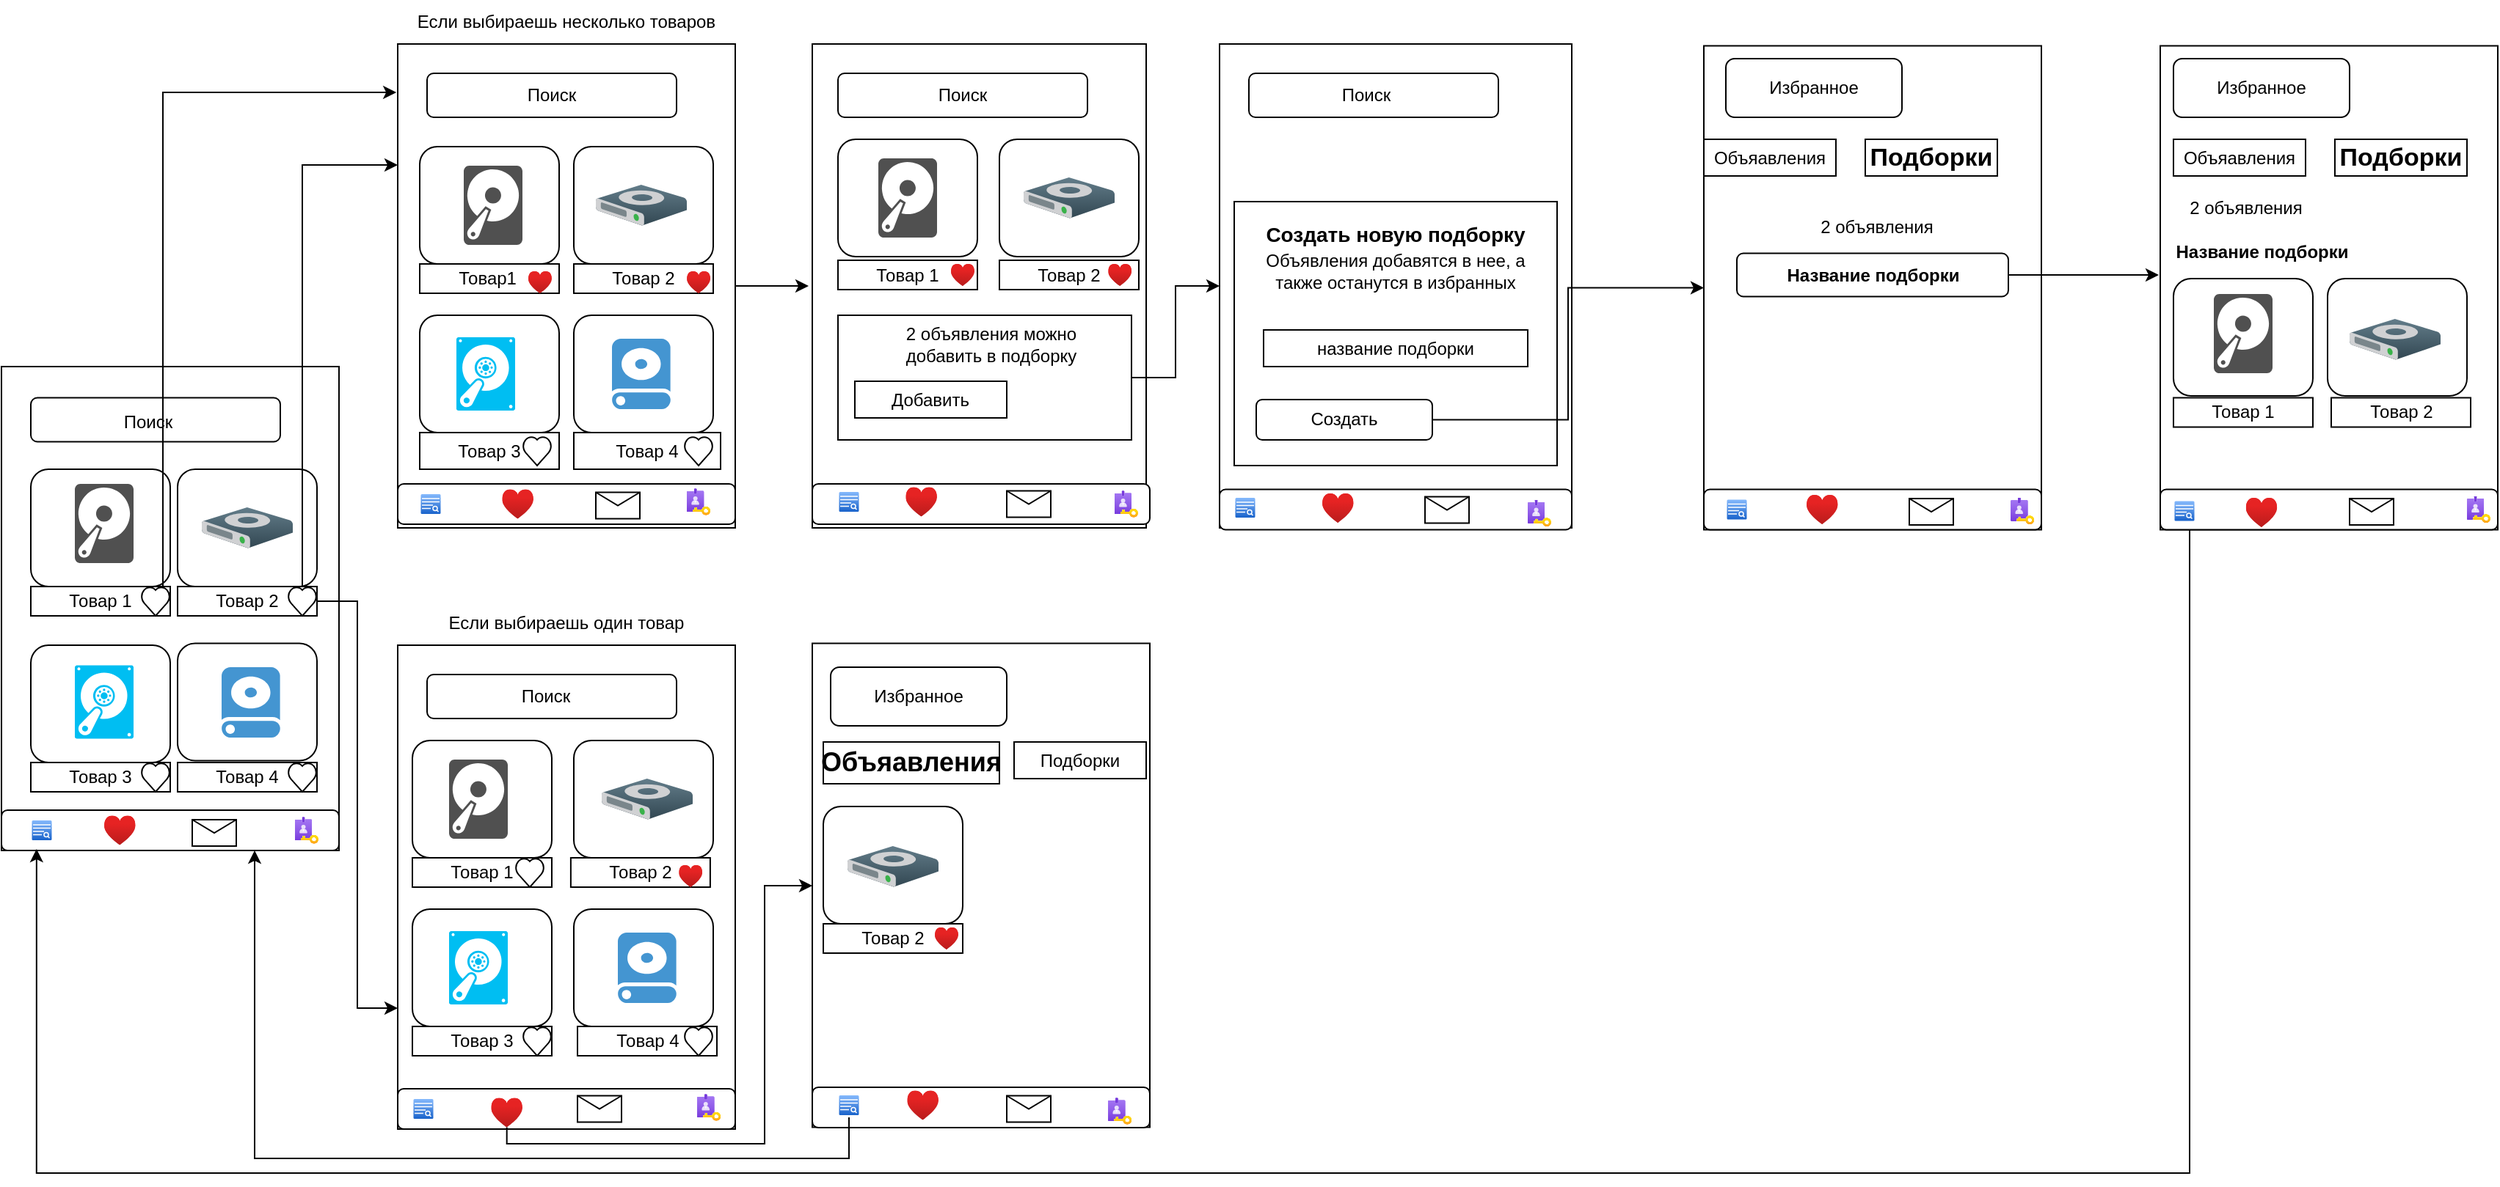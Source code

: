 <mxfile version="24.8.0">
  <diagram name="Страница — 1" id="j0yC1JH_k7iiigc8OrBs">
    <mxGraphModel dx="2207" dy="747" grid="1" gridSize="10" guides="1" tooltips="1" connect="1" arrows="1" fold="1" page="1" pageScale="1" pageWidth="827" pageHeight="1169" math="0" shadow="0">
      <root>
        <mxCell id="0" />
        <mxCell id="1" parent="0" />
        <mxCell id="4O6BUCsburUfHNw8age4-221" style="edgeStyle=orthogonalEdgeStyle;rounded=0;orthogonalLoop=1;jettySize=auto;html=1;" parent="1" source="4O6BUCsburUfHNw8age4-1" edge="1">
          <mxGeometry relative="1" as="geometry">
            <mxPoint x="320" y="195" as="targetPoint" />
          </mxGeometry>
        </mxCell>
        <mxCell id="4O6BUCsburUfHNw8age4-1" value="" style="rounded=0;whiteSpace=wrap;html=1;" parent="1" vertex="1">
          <mxGeometry x="40" y="30" width="230" height="330" as="geometry" />
        </mxCell>
        <mxCell id="4O6BUCsburUfHNw8age4-2" value="" style="rounded=1;whiteSpace=wrap;html=1;" parent="1" vertex="1">
          <mxGeometry x="60" y="50" width="170" height="30" as="geometry" />
        </mxCell>
        <mxCell id="4O6BUCsburUfHNw8age4-3" value="Поиск" style="text;html=1;align=center;verticalAlign=middle;whiteSpace=wrap;rounded=0;" parent="1" vertex="1">
          <mxGeometry x="115" y="50" width="60" height="30" as="geometry" />
        </mxCell>
        <mxCell id="4O6BUCsburUfHNw8age4-6" value="" style="rounded=1;whiteSpace=wrap;html=1;" parent="1" vertex="1">
          <mxGeometry x="55" y="100" width="95" height="80" as="geometry" />
        </mxCell>
        <mxCell id="4O6BUCsburUfHNw8age4-7" value="" style="rounded=0;whiteSpace=wrap;html=1;" parent="1" vertex="1">
          <mxGeometry x="55" y="180" width="95" height="20" as="geometry" />
        </mxCell>
        <mxCell id="4O6BUCsburUfHNw8age4-8" value="Товар1&amp;nbsp;" style="text;html=1;align=center;verticalAlign=middle;whiteSpace=wrap;rounded=0;" parent="1" vertex="1">
          <mxGeometry x="72.5" y="175" width="60" height="30" as="geometry" />
        </mxCell>
        <mxCell id="4O6BUCsburUfHNw8age4-9" value="" style="rounded=1;whiteSpace=wrap;html=1;" parent="1" vertex="1">
          <mxGeometry x="160" y="100" width="95" height="80" as="geometry" />
        </mxCell>
        <mxCell id="4O6BUCsburUfHNw8age4-11" value="Товар 2" style="rounded=0;whiteSpace=wrap;html=1;" parent="1" vertex="1">
          <mxGeometry x="160" y="180" width="95" height="20" as="geometry" />
        </mxCell>
        <mxCell id="4O6BUCsburUfHNw8age4-12" value="Товар 3" style="rounded=0;whiteSpace=wrap;html=1;" parent="1" vertex="1">
          <mxGeometry x="55" y="295" width="95" height="25" as="geometry" />
        </mxCell>
        <mxCell id="4O6BUCsburUfHNw8age4-13" value="Товар 4" style="rounded=0;whiteSpace=wrap;html=1;" parent="1" vertex="1">
          <mxGeometry x="160" y="295" width="100" height="25" as="geometry" />
        </mxCell>
        <mxCell id="4O6BUCsburUfHNw8age4-14" value="" style="rounded=1;whiteSpace=wrap;html=1;" parent="1" vertex="1">
          <mxGeometry x="55" y="215" width="95" height="80" as="geometry" />
        </mxCell>
        <mxCell id="4O6BUCsburUfHNw8age4-15" style="edgeStyle=orthogonalEdgeStyle;rounded=0;orthogonalLoop=1;jettySize=auto;html=1;exitX=0.5;exitY=1;exitDx=0;exitDy=0;" parent="1" source="4O6BUCsburUfHNw8age4-11" target="4O6BUCsburUfHNw8age4-11" edge="1">
          <mxGeometry relative="1" as="geometry" />
        </mxCell>
        <mxCell id="4O6BUCsburUfHNw8age4-16" value="" style="rounded=1;whiteSpace=wrap;html=1;" parent="1" vertex="1">
          <mxGeometry x="160" y="215" width="95" height="80" as="geometry" />
        </mxCell>
        <mxCell id="4O6BUCsburUfHNw8age4-18" value="" style="verticalLabelPosition=bottom;verticalAlign=top;html=1;shape=mxgraph.basic.heart" parent="1" vertex="1">
          <mxGeometry x="235" y="297.5" width="20" height="20" as="geometry" />
        </mxCell>
        <mxCell id="4O6BUCsburUfHNw8age4-21" value="" style="verticalLabelPosition=bottom;verticalAlign=top;html=1;shape=mxgraph.basic.heart" parent="1" vertex="1">
          <mxGeometry x="125" y="297.5" width="20" height="20" as="geometry" />
        </mxCell>
        <mxCell id="4O6BUCsburUfHNw8age4-22" value="" style="sketch=0;pointerEvents=1;shadow=0;dashed=0;html=1;strokeColor=none;fillColor=#505050;labelPosition=center;verticalLabelPosition=bottom;verticalAlign=top;outlineConnect=0;align=center;shape=mxgraph.office.devices.hard_disk;" parent="1" vertex="1">
          <mxGeometry x="85" y="113" width="40" height="54" as="geometry" />
        </mxCell>
        <mxCell id="4O6BUCsburUfHNw8age4-23" value="" style="shadow=0;dashed=0;html=1;labelPosition=center;verticalLabelPosition=bottom;verticalAlign=top;align=center;outlineConnect=0;shape=mxgraph.veeam.3d.hard_drive;fillColor=#637D8A;gradientColor=#324752;strokeColor=none;" parent="1" vertex="1">
          <mxGeometry x="175" y="126" width="62" height="28" as="geometry" />
        </mxCell>
        <mxCell id="4O6BUCsburUfHNw8age4-24" value="" style="verticalLabelPosition=bottom;html=1;verticalAlign=top;align=center;strokeColor=none;fillColor=#00BEF2;shape=mxgraph.azure.vhd;pointerEvents=1;" parent="1" vertex="1">
          <mxGeometry x="80" y="230" width="40" height="50" as="geometry" />
        </mxCell>
        <mxCell id="4O6BUCsburUfHNw8age4-25" value="" style="shadow=0;dashed=0;html=1;strokeColor=none;fillColor=#4495D1;labelPosition=center;verticalLabelPosition=bottom;verticalAlign=top;align=center;outlineConnect=0;shape=mxgraph.veeam.2d.hard_drive;" parent="1" vertex="1">
          <mxGeometry x="186" y="231" width="40" height="48" as="geometry" />
        </mxCell>
        <mxCell id="4O6BUCsburUfHNw8age4-29" value="" style="rounded=1;whiteSpace=wrap;html=1;" parent="1" vertex="1">
          <mxGeometry x="40" y="330" width="230" height="27.5" as="geometry" />
        </mxCell>
        <mxCell id="4O6BUCsburUfHNw8age4-31" value="" style="image;aspect=fixed;html=1;points=[];align=center;fontSize=12;image=img/lib/azure2/general/Heart.svg;" parent="1" vertex="1">
          <mxGeometry x="111.17" y="333.75" width="21.33" height="20" as="geometry" />
        </mxCell>
        <mxCell id="4O6BUCsburUfHNw8age4-32" value="" style="verticalLabelPosition=bottom;verticalAlign=top;html=1;shadow=0;dashed=0;strokeWidth=1;shape=mxgraph.ios.iSortFindIcon;fillColor=#8BbEff;fillColor2=#135Ec8;strokeColor=#ffffff;sketch=0;" parent="1" vertex="1">
          <mxGeometry x="55" y="336.25" width="15" height="15" as="geometry" />
        </mxCell>
        <mxCell id="4O6BUCsburUfHNw8age4-33" value="" style="image;aspect=fixed;html=1;points=[];align=center;fontSize=12;image=img/lib/azure2/identity/PIM.svg;" parent="1" vertex="1">
          <mxGeometry x="237.06" y="333.25" width="15.88" height="18" as="geometry" />
        </mxCell>
        <mxCell id="4O6BUCsburUfHNw8age4-34" value="" style="shape=message;html=1;html=1;outlineConnect=0;labelPosition=center;verticalLabelPosition=bottom;align=center;verticalAlign=top;" parent="1" vertex="1">
          <mxGeometry x="175" y="335.75" width="30" height="18" as="geometry" />
        </mxCell>
        <mxCell id="4O6BUCsburUfHNw8age4-36" value="" style="whiteSpace=wrap;html=1;rounded=0;" parent="1" vertex="1">
          <mxGeometry x="322.5" y="30" width="227.5" height="330" as="geometry" />
        </mxCell>
        <mxCell id="4O6BUCsburUfHNw8age4-38" value="" style="rounded=1;whiteSpace=wrap;html=1;" parent="1" vertex="1">
          <mxGeometry x="340" y="50" width="170" height="30" as="geometry" />
        </mxCell>
        <mxCell id="4O6BUCsburUfHNw8age4-39" value="Поиск" style="text;html=1;align=center;verticalAlign=middle;whiteSpace=wrap;rounded=0;" parent="1" vertex="1">
          <mxGeometry x="395" y="50" width="60" height="30" as="geometry" />
        </mxCell>
        <mxCell id="4O6BUCsburUfHNw8age4-40" value="" style="rounded=1;whiteSpace=wrap;html=1;" parent="1" vertex="1">
          <mxGeometry x="340" y="95" width="95" height="80" as="geometry" />
        </mxCell>
        <mxCell id="4O6BUCsburUfHNw8age4-41" value="" style="rounded=1;whiteSpace=wrap;html=1;" parent="1" vertex="1">
          <mxGeometry x="450" y="95" width="95" height="80" as="geometry" />
        </mxCell>
        <mxCell id="4O6BUCsburUfHNw8age4-42" value="Товар 2" style="rounded=0;whiteSpace=wrap;html=1;" parent="1" vertex="1">
          <mxGeometry x="450" y="177.5" width="95" height="20" as="geometry" />
        </mxCell>
        <mxCell id="4O6BUCsburUfHNw8age4-43" value="Товар 1" style="rounded=0;whiteSpace=wrap;html=1;" parent="1" vertex="1">
          <mxGeometry x="340" y="177.5" width="95" height="20" as="geometry" />
        </mxCell>
        <mxCell id="4O6BUCsburUfHNw8age4-44" value="" style="sketch=0;pointerEvents=1;shadow=0;dashed=0;html=1;strokeColor=none;fillColor=#505050;labelPosition=center;verticalLabelPosition=bottom;verticalAlign=top;outlineConnect=0;align=center;shape=mxgraph.office.devices.hard_disk;" parent="1" vertex="1">
          <mxGeometry x="367.5" y="108" width="40" height="54" as="geometry" />
        </mxCell>
        <mxCell id="4O6BUCsburUfHNw8age4-45" value="" style="shadow=0;dashed=0;html=1;labelPosition=center;verticalLabelPosition=bottom;verticalAlign=top;align=center;outlineConnect=0;shape=mxgraph.veeam.3d.hard_drive;fillColor=#637D8A;gradientColor=#324752;strokeColor=none;" parent="1" vertex="1">
          <mxGeometry x="466.5" y="121" width="62" height="28" as="geometry" />
        </mxCell>
        <mxCell id="4O6BUCsburUfHNw8age4-53" value="" style="edgeStyle=orthogonalEdgeStyle;rounded=0;orthogonalLoop=1;jettySize=auto;html=1;" parent="1" source="4O6BUCsburUfHNw8age4-46" target="4O6BUCsburUfHNw8age4-52" edge="1">
          <mxGeometry relative="1" as="geometry" />
        </mxCell>
        <mxCell id="4O6BUCsburUfHNw8age4-46" value="" style="verticalLabelPosition=bottom;verticalAlign=top;html=1;shape=mxgraph.basic.rect;fillColor2=none;strokeWidth=1;size=20;indent=5;" parent="1" vertex="1">
          <mxGeometry x="340" y="215" width="200" height="85" as="geometry" />
        </mxCell>
        <mxCell id="4O6BUCsburUfHNw8age4-47" value="" style="verticalLabelPosition=bottom;verticalAlign=top;html=1;shape=mxgraph.basic.rect;fillColor2=none;strokeWidth=1;size=20;indent=5;" parent="1" vertex="1">
          <mxGeometry x="351.5" y="260" width="103.5" height="25" as="geometry" />
        </mxCell>
        <mxCell id="4O6BUCsburUfHNw8age4-48" value="Добавить" style="text;html=1;align=center;verticalAlign=middle;whiteSpace=wrap;rounded=0;" parent="1" vertex="1">
          <mxGeometry x="373.25" y="257.5" width="60" height="30" as="geometry" />
        </mxCell>
        <mxCell id="4O6BUCsburUfHNw8age4-49" value="2 объявления можно добавить в подборку" style="text;html=1;align=center;verticalAlign=middle;whiteSpace=wrap;rounded=0;" parent="1" vertex="1">
          <mxGeometry x="367.5" y="220" width="152.5" height="30" as="geometry" />
        </mxCell>
        <mxCell id="4O6BUCsburUfHNw8age4-52" value="" style="verticalLabelPosition=bottom;verticalAlign=top;html=1;shape=mxgraph.basic.rect;fillColor2=none;strokeWidth=1;size=20;indent=5;" parent="1" vertex="1">
          <mxGeometry x="600" y="30" width="240" height="330" as="geometry" />
        </mxCell>
        <mxCell id="4O6BUCsburUfHNw8age4-54" value="" style="rounded=0;whiteSpace=wrap;html=1;" parent="1" vertex="1">
          <mxGeometry x="610" y="137.5" width="220" height="180" as="geometry" />
        </mxCell>
        <mxCell id="4O6BUCsburUfHNw8age4-55" value="" style="rounded=1;whiteSpace=wrap;html=1;" parent="1" vertex="1">
          <mxGeometry x="620" y="50" width="170" height="30" as="geometry" />
        </mxCell>
        <mxCell id="4O6BUCsburUfHNw8age4-56" value="Поиск" style="text;html=1;align=center;verticalAlign=middle;whiteSpace=wrap;rounded=0;" parent="1" vertex="1">
          <mxGeometry x="670" y="50" width="60" height="30" as="geometry" />
        </mxCell>
        <mxCell id="4O6BUCsburUfHNw8age4-57" value="&lt;b&gt;&lt;font style=&quot;font-size: 14px;&quot;&gt;Создать новую подборку&lt;/font&gt;&lt;/b&gt;" style="text;html=1;align=center;verticalAlign=middle;whiteSpace=wrap;rounded=0;" parent="1" vertex="1">
          <mxGeometry x="625" y="145" width="190" height="30" as="geometry" />
        </mxCell>
        <mxCell id="4O6BUCsburUfHNw8age4-58" value="Объявления добавятся в нее, а также останутся в избранных" style="text;html=1;align=center;verticalAlign=middle;whiteSpace=wrap;rounded=0;" parent="1" vertex="1">
          <mxGeometry x="630" y="170" width="180" height="30" as="geometry" />
        </mxCell>
        <mxCell id="4O6BUCsburUfHNw8age4-59" value="название подборки" style="rounded=0;whiteSpace=wrap;html=1;" parent="1" vertex="1">
          <mxGeometry x="630" y="225" width="180" height="25" as="geometry" />
        </mxCell>
        <mxCell id="4O6BUCsburUfHNw8age4-77" value="" style="edgeStyle=orthogonalEdgeStyle;rounded=0;orthogonalLoop=1;jettySize=auto;html=1;entryX=0;entryY=0.5;entryDx=0;entryDy=0;exitX=1;exitY=0.5;exitDx=0;exitDy=0;" parent="1" source="4O6BUCsburUfHNw8age4-60" target="4O6BUCsburUfHNw8age4-78" edge="1">
          <mxGeometry relative="1" as="geometry">
            <mxPoint x="730" y="286.3" as="sourcePoint" />
            <mxPoint x="905" y="195" as="targetPoint" />
          </mxGeometry>
        </mxCell>
        <mxCell id="4O6BUCsburUfHNw8age4-60" value="Создать" style="rounded=1;whiteSpace=wrap;html=1;" parent="1" vertex="1">
          <mxGeometry x="625" y="272.5" width="120" height="27.5" as="geometry" />
        </mxCell>
        <mxCell id="4O6BUCsburUfHNw8age4-61" value="" style="rounded=1;whiteSpace=wrap;html=1;" parent="1" vertex="1">
          <mxGeometry x="322.5" y="330" width="230" height="27.5" as="geometry" />
        </mxCell>
        <mxCell id="4O6BUCsburUfHNw8age4-62" value="" style="verticalLabelPosition=bottom;verticalAlign=top;html=1;shadow=0;dashed=0;strokeWidth=1;shape=mxgraph.ios.iSortFindIcon;fillColor=#8BbEff;fillColor2=#135Ec8;strokeColor=#ffffff;sketch=0;" parent="1" vertex="1">
          <mxGeometry x="340" y="334.75" width="15" height="15" as="geometry" />
        </mxCell>
        <mxCell id="4O6BUCsburUfHNw8age4-63" value="" style="image;aspect=fixed;html=1;points=[];align=center;fontSize=12;image=img/lib/azure2/general/Heart.svg;" parent="1" vertex="1">
          <mxGeometry x="386.17" y="332.25" width="21.33" height="20" as="geometry" />
        </mxCell>
        <mxCell id="4O6BUCsburUfHNw8age4-64" value="" style="shape=message;html=1;html=1;outlineConnect=0;labelPosition=center;verticalLabelPosition=bottom;align=center;verticalAlign=top;" parent="1" vertex="1">
          <mxGeometry x="455" y="334.75" width="30" height="18" as="geometry" />
        </mxCell>
        <mxCell id="4O6BUCsburUfHNw8age4-65" value="" style="image;aspect=fixed;html=1;points=[];align=center;fontSize=12;image=img/lib/azure2/identity/PIM.svg;" parent="1" vertex="1">
          <mxGeometry x="528.5" y="334.75" width="15.88" height="18" as="geometry" />
        </mxCell>
        <mxCell id="4O6BUCsburUfHNw8age4-78" value="" style="rounded=0;whiteSpace=wrap;html=1;" parent="1" vertex="1">
          <mxGeometry x="930" y="31.25" width="230" height="330" as="geometry" />
        </mxCell>
        <mxCell id="4O6BUCsburUfHNw8age4-79" value="Объяавления" style="rounded=0;whiteSpace=wrap;html=1;" parent="1" vertex="1">
          <mxGeometry x="930" y="95" width="90" height="25" as="geometry" />
        </mxCell>
        <mxCell id="4O6BUCsburUfHNw8age4-80" value="Избранное" style="rounded=1;whiteSpace=wrap;html=1;" parent="1" vertex="1">
          <mxGeometry x="945" y="40" width="120" height="40" as="geometry" />
        </mxCell>
        <mxCell id="4O6BUCsburUfHNw8age4-81" value="&lt;b&gt;&lt;font style=&quot;font-size: 17px;&quot;&gt;Подборки&lt;/font&gt;&lt;/b&gt;" style="rounded=0;whiteSpace=wrap;html=1;" parent="1" vertex="1">
          <mxGeometry x="1040" y="95" width="90" height="25" as="geometry" />
        </mxCell>
        <mxCell id="4O6BUCsburUfHNw8age4-88" value="" style="rounded=1;whiteSpace=wrap;html=1;" parent="1" vertex="1">
          <mxGeometry x="930" y="333.75" width="230" height="27.5" as="geometry" />
        </mxCell>
        <mxCell id="4O6BUCsburUfHNw8age4-89" value="" style="verticalLabelPosition=bottom;verticalAlign=top;html=1;shadow=0;dashed=0;strokeWidth=1;shape=mxgraph.ios.iSortFindIcon;fillColor=#8BbEff;fillColor2=#135Ec8;strokeColor=#ffffff;sketch=0;" parent="1" vertex="1">
          <mxGeometry x="945" y="340" width="15" height="15" as="geometry" />
        </mxCell>
        <mxCell id="4O6BUCsburUfHNw8age4-90" value="" style="image;aspect=fixed;html=1;points=[];align=center;fontSize=12;image=img/lib/azure2/general/Heart.svg;" parent="1" vertex="1">
          <mxGeometry x="1000.0" y="337.5" width="21.33" height="20" as="geometry" />
        </mxCell>
        <mxCell id="4O6BUCsburUfHNw8age4-91" value="" style="shape=message;html=1;html=1;outlineConnect=0;labelPosition=center;verticalLabelPosition=bottom;align=center;verticalAlign=top;" parent="1" vertex="1">
          <mxGeometry x="1070" y="340" width="30" height="18" as="geometry" />
        </mxCell>
        <mxCell id="4O6BUCsburUfHNw8age4-92" value="" style="image;aspect=fixed;html=1;points=[];align=center;fontSize=12;image=img/lib/azure2/identity/PIM.svg;" parent="1" vertex="1">
          <mxGeometry x="1139.12" y="339.5" width="15.88" height="18" as="geometry" />
        </mxCell>
        <mxCell id="4O6BUCsburUfHNw8age4-96" value="" style="rounded=0;whiteSpace=wrap;html=1;" parent="1" vertex="1">
          <mxGeometry x="40" y="440" width="230" height="330" as="geometry" />
        </mxCell>
        <mxCell id="4O6BUCsburUfHNw8age4-97" value="" style="rounded=1;whiteSpace=wrap;html=1;" parent="1" vertex="1">
          <mxGeometry x="60" y="460" width="170" height="30" as="geometry" />
        </mxCell>
        <mxCell id="4O6BUCsburUfHNw8age4-98" value="Поиск" style="text;html=1;align=center;verticalAlign=middle;whiteSpace=wrap;rounded=0;" parent="1" vertex="1">
          <mxGeometry x="111.17" y="460" width="60" height="30" as="geometry" />
        </mxCell>
        <mxCell id="4O6BUCsburUfHNw8age4-99" value="" style="rounded=1;whiteSpace=wrap;html=1;" parent="1" vertex="1">
          <mxGeometry x="50" y="505" width="95" height="80" as="geometry" />
        </mxCell>
        <mxCell id="4O6BUCsburUfHNw8age4-101" value="" style="rounded=1;whiteSpace=wrap;html=1;" parent="1" vertex="1">
          <mxGeometry x="160" y="505" width="95" height="80" as="geometry" />
        </mxCell>
        <mxCell id="4O6BUCsburUfHNw8age4-102" value="" style="rounded=1;whiteSpace=wrap;html=1;" parent="1" vertex="1">
          <mxGeometry x="50" y="620" width="95" height="80" as="geometry" />
        </mxCell>
        <mxCell id="4O6BUCsburUfHNw8age4-103" value="" style="rounded=1;whiteSpace=wrap;html=1;" parent="1" vertex="1">
          <mxGeometry x="160" y="620" width="95" height="80" as="geometry" />
        </mxCell>
        <mxCell id="4O6BUCsburUfHNw8age4-104" value="Товар 1" style="rounded=0;whiteSpace=wrap;html=1;" parent="1" vertex="1">
          <mxGeometry x="50" y="585" width="95" height="20" as="geometry" />
        </mxCell>
        <mxCell id="4O6BUCsburUfHNw8age4-105" value="Товар 2" style="rounded=0;whiteSpace=wrap;html=1;" parent="1" vertex="1">
          <mxGeometry x="157.94" y="585" width="95" height="20" as="geometry" />
        </mxCell>
        <mxCell id="4O6BUCsburUfHNw8age4-106" value="Товар 3" style="rounded=0;whiteSpace=wrap;html=1;" parent="1" vertex="1">
          <mxGeometry x="50" y="700" width="95" height="20" as="geometry" />
        </mxCell>
        <mxCell id="4O6BUCsburUfHNw8age4-109" value="Товар 4" style="rounded=0;whiteSpace=wrap;html=1;" parent="1" vertex="1">
          <mxGeometry x="162.5" y="700" width="95" height="20" as="geometry" />
        </mxCell>
        <mxCell id="4O6BUCsburUfHNw8age4-110" value="" style="sketch=0;pointerEvents=1;shadow=0;dashed=0;html=1;strokeColor=none;fillColor=#505050;labelPosition=center;verticalLabelPosition=bottom;verticalAlign=top;outlineConnect=0;align=center;shape=mxgraph.office.devices.hard_disk;" parent="1" vertex="1">
          <mxGeometry x="75" y="518" width="40" height="54" as="geometry" />
        </mxCell>
        <mxCell id="4O6BUCsburUfHNw8age4-111" value="" style="shadow=0;dashed=0;html=1;labelPosition=center;verticalLabelPosition=bottom;verticalAlign=top;align=center;outlineConnect=0;shape=mxgraph.veeam.3d.hard_drive;fillColor=#637D8A;gradientColor=#324752;strokeColor=none;" parent="1" vertex="1">
          <mxGeometry x="179" y="531" width="62" height="28" as="geometry" />
        </mxCell>
        <mxCell id="4O6BUCsburUfHNw8age4-112" value="" style="verticalLabelPosition=bottom;html=1;verticalAlign=top;align=center;strokeColor=none;fillColor=#00BEF2;shape=mxgraph.azure.vhd;pointerEvents=1;" parent="1" vertex="1">
          <mxGeometry x="75" y="635" width="40" height="50" as="geometry" />
        </mxCell>
        <mxCell id="4O6BUCsburUfHNw8age4-113" value="" style="shadow=0;dashed=0;html=1;strokeColor=none;fillColor=#4495D1;labelPosition=center;verticalLabelPosition=bottom;verticalAlign=top;align=center;outlineConnect=0;shape=mxgraph.veeam.2d.hard_drive;" parent="1" vertex="1">
          <mxGeometry x="190" y="636" width="40" height="48" as="geometry" />
        </mxCell>
        <mxCell id="4O6BUCsburUfHNw8age4-114" value="" style="rounded=1;whiteSpace=wrap;html=1;" parent="1" vertex="1">
          <mxGeometry x="40" y="742.5" width="230" height="27.5" as="geometry" />
        </mxCell>
        <mxCell id="4O6BUCsburUfHNw8age4-115" value="" style="verticalLabelPosition=bottom;verticalAlign=top;html=1;shadow=0;dashed=0;strokeWidth=1;shape=mxgraph.ios.iSortFindIcon;fillColor=#8BbEff;fillColor2=#135Ec8;strokeColor=#ffffff;sketch=0;" parent="1" vertex="1">
          <mxGeometry x="50" y="748.75" width="15" height="15" as="geometry" />
        </mxCell>
        <mxCell id="4O6BUCsburUfHNw8age4-220" style="edgeStyle=orthogonalEdgeStyle;rounded=0;orthogonalLoop=1;jettySize=auto;html=1;" parent="1" source="4O6BUCsburUfHNw8age4-116" target="4O6BUCsburUfHNw8age4-126" edge="1">
          <mxGeometry relative="1" as="geometry">
            <mxPoint x="320" y="758.75" as="targetPoint" />
            <Array as="points">
              <mxPoint x="114" y="780" />
              <mxPoint x="290" y="780" />
              <mxPoint x="290" y="604" />
            </Array>
          </mxGeometry>
        </mxCell>
        <mxCell id="4O6BUCsburUfHNw8age4-116" value="" style="image;aspect=fixed;html=1;points=[];align=center;fontSize=12;image=img/lib/azure2/general/Heart.svg;" parent="1" vertex="1">
          <mxGeometry x="103.67" y="748.75" width="21.33" height="20" as="geometry" />
        </mxCell>
        <mxCell id="4O6BUCsburUfHNw8age4-117" value="" style="shape=message;html=1;html=1;outlineConnect=0;labelPosition=center;verticalLabelPosition=bottom;align=center;verticalAlign=top;" parent="1" vertex="1">
          <mxGeometry x="162.5" y="747.25" width="30" height="18" as="geometry" />
        </mxCell>
        <mxCell id="4O6BUCsburUfHNw8age4-118" value="" style="image;aspect=fixed;html=1;points=[];align=center;fontSize=12;image=img/lib/azure2/identity/PIM.svg;" parent="1" vertex="1">
          <mxGeometry x="244.12" y="746.25" width="15.88" height="18" as="geometry" />
        </mxCell>
        <mxCell id="4O6BUCsburUfHNw8age4-119" value="" style="verticalLabelPosition=bottom;verticalAlign=top;html=1;shape=mxgraph.basic.heart" parent="1" vertex="1">
          <mxGeometry x="125" y="700" width="20" height="20" as="geometry" />
        </mxCell>
        <mxCell id="4O6BUCsburUfHNw8age4-120" value="" style="verticalLabelPosition=bottom;verticalAlign=top;html=1;shape=mxgraph.basic.heart" parent="1" vertex="1">
          <mxGeometry x="235" y="700" width="20" height="20" as="geometry" />
        </mxCell>
        <mxCell id="4O6BUCsburUfHNw8age4-122" value="" style="verticalLabelPosition=bottom;verticalAlign=top;html=1;shape=mxgraph.basic.heart" parent="1" vertex="1">
          <mxGeometry x="120" y="585" width="20" height="20" as="geometry" />
        </mxCell>
        <mxCell id="4O6BUCsburUfHNw8age4-123" value="Если выбираешь несколько товаров" style="text;html=1;align=center;verticalAlign=middle;whiteSpace=wrap;rounded=0;" parent="1" vertex="1">
          <mxGeometry x="40" width="230" height="30" as="geometry" />
        </mxCell>
        <mxCell id="4O6BUCsburUfHNw8age4-124" value="Если выбираешь один товар" style="text;html=1;align=center;verticalAlign=middle;whiteSpace=wrap;rounded=0;" parent="1" vertex="1">
          <mxGeometry x="40" y="410" width="230" height="30" as="geometry" />
        </mxCell>
        <mxCell id="4O6BUCsburUfHNw8age4-126" value="" style="rounded=0;whiteSpace=wrap;html=1;" parent="1" vertex="1">
          <mxGeometry x="322.5" y="438.75" width="230" height="330" as="geometry" />
        </mxCell>
        <mxCell id="4O6BUCsburUfHNw8age4-128" value="Избранное" style="rounded=1;whiteSpace=wrap;html=1;" parent="1" vertex="1">
          <mxGeometry x="335" y="455" width="120" height="40" as="geometry" />
        </mxCell>
        <mxCell id="4O6BUCsburUfHNw8age4-129" value="&lt;font style=&quot;font-size: 18px;&quot;&gt;&lt;b&gt;Объяавления&lt;/b&gt;&lt;/font&gt;" style="rounded=0;whiteSpace=wrap;html=1;" parent="1" vertex="1">
          <mxGeometry x="330" y="506" width="120" height="28.5" as="geometry" />
        </mxCell>
        <mxCell id="4O6BUCsburUfHNw8age4-130" value="&lt;font style=&quot;font-size: 12px;&quot;&gt;Подборки&lt;/font&gt;" style="rounded=0;whiteSpace=wrap;html=1;" parent="1" vertex="1">
          <mxGeometry x="460" y="506" width="90" height="25" as="geometry" />
        </mxCell>
        <mxCell id="4O6BUCsburUfHNw8age4-131" value="" style="rounded=1;whiteSpace=wrap;html=1;" parent="1" vertex="1">
          <mxGeometry x="330" y="550" width="95" height="80" as="geometry" />
        </mxCell>
        <mxCell id="4O6BUCsburUfHNw8age4-132" value="Товар 2" style="rounded=0;whiteSpace=wrap;html=1;" parent="1" vertex="1">
          <mxGeometry x="330" y="630" width="95" height="20" as="geometry" />
        </mxCell>
        <mxCell id="4O6BUCsburUfHNw8age4-134" value="" style="shadow=0;dashed=0;html=1;labelPosition=center;verticalLabelPosition=bottom;verticalAlign=top;align=center;outlineConnect=0;shape=mxgraph.veeam.3d.hard_drive;fillColor=#637D8A;gradientColor=#324752;strokeColor=none;" parent="1" vertex="1">
          <mxGeometry x="346.5" y="577" width="62" height="28" as="geometry" />
        </mxCell>
        <mxCell id="4O6BUCsburUfHNw8age4-136" value="" style="rounded=1;whiteSpace=wrap;html=1;" parent="1" vertex="1">
          <mxGeometry x="322.5" y="741.5" width="230" height="27.5" as="geometry" />
        </mxCell>
        <mxCell id="4O6BUCsburUfHNw8age4-195" style="edgeStyle=orthogonalEdgeStyle;rounded=0;orthogonalLoop=1;jettySize=auto;html=1;entryX=0.75;entryY=1;entryDx=0;entryDy=0;" parent="1" source="4O6BUCsburUfHNw8age4-137" target="4O6BUCsburUfHNw8age4-182" edge="1">
          <mxGeometry relative="1" as="geometry">
            <Array as="points">
              <mxPoint x="348" y="790" />
              <mxPoint x="-57" y="790" />
            </Array>
          </mxGeometry>
        </mxCell>
        <mxCell id="4O6BUCsburUfHNw8age4-137" value="" style="verticalLabelPosition=bottom;verticalAlign=top;html=1;shadow=0;dashed=0;strokeWidth=1;shape=mxgraph.ios.iSortFindIcon;fillColor=#8BbEff;fillColor2=#135Ec8;strokeColor=#ffffff;sketch=0;" parent="1" vertex="1">
          <mxGeometry x="340" y="746.25" width="15" height="15" as="geometry" />
        </mxCell>
        <mxCell id="4O6BUCsburUfHNw8age4-138" value="" style="image;aspect=fixed;html=1;points=[];align=center;fontSize=12;image=img/lib/azure2/general/Heart.svg;" parent="1" vertex="1">
          <mxGeometry x="387.17" y="743.75" width="21.33" height="20" as="geometry" />
        </mxCell>
        <mxCell id="4O6BUCsburUfHNw8age4-139" value="" style="shape=message;html=1;html=1;outlineConnect=0;labelPosition=center;verticalLabelPosition=bottom;align=center;verticalAlign=top;" parent="1" vertex="1">
          <mxGeometry x="455" y="747.25" width="30" height="18" as="geometry" />
        </mxCell>
        <mxCell id="4O6BUCsburUfHNw8age4-140" value="" style="image;aspect=fixed;html=1;points=[];align=center;fontSize=12;image=img/lib/azure2/identity/PIM.svg;" parent="1" vertex="1">
          <mxGeometry x="524.12" y="748.75" width="15.88" height="18" as="geometry" />
        </mxCell>
        <mxCell id="4O6BUCsburUfHNw8age4-153" value="" style="image;aspect=fixed;html=1;points=[];align=center;fontSize=12;image=img/lib/azure2/general/Heart.svg;" parent="1" vertex="1">
          <mxGeometry x="231.61" y="590" width="16" height="15" as="geometry" />
        </mxCell>
        <mxCell id="4O6BUCsburUfHNw8age4-154" value="" style="image;aspect=fixed;html=1;points=[];align=center;fontSize=12;image=img/lib/azure2/general/Heart.svg;" parent="1" vertex="1">
          <mxGeometry x="406" y="632.5" width="16" height="15" as="geometry" />
        </mxCell>
        <mxCell id="4O6BUCsburUfHNw8age4-155" value="" style="image;aspect=fixed;html=1;points=[];align=center;fontSize=12;image=img/lib/azure2/general/Heart.svg;" parent="1" vertex="1">
          <mxGeometry x="237.06" y="185" width="16" height="15" as="geometry" />
        </mxCell>
        <mxCell id="4O6BUCsburUfHNw8age4-156" value="" style="image;aspect=fixed;html=1;points=[];align=center;fontSize=12;image=img/lib/azure2/general/Heart.svg;" parent="1" vertex="1">
          <mxGeometry x="129" y="185" width="16" height="15" as="geometry" />
        </mxCell>
        <mxCell id="4O6BUCsburUfHNw8age4-157" value="" style="image;aspect=fixed;html=1;points=[];align=center;fontSize=12;image=img/lib/azure2/general/Heart.svg;" parent="1" vertex="1">
          <mxGeometry x="417" y="180" width="16" height="15" as="geometry" />
        </mxCell>
        <mxCell id="4O6BUCsburUfHNw8age4-158" value="" style="image;aspect=fixed;html=1;points=[];align=center;fontSize=12;image=img/lib/azure2/general/Heart.svg;" parent="1" vertex="1">
          <mxGeometry x="524.12" y="180" width="16" height="15" as="geometry" />
        </mxCell>
        <mxCell id="4O6BUCsburUfHNw8age4-160" value="" style="rounded=0;whiteSpace=wrap;html=1;" parent="1" vertex="1">
          <mxGeometry x="-230" y="250" width="230" height="330" as="geometry" />
        </mxCell>
        <mxCell id="4O6BUCsburUfHNw8age4-161" value="" style="rounded=1;whiteSpace=wrap;html=1;" parent="1" vertex="1">
          <mxGeometry x="-210" y="271.25" width="170" height="30" as="geometry" />
        </mxCell>
        <mxCell id="4O6BUCsburUfHNw8age4-162" value="Поиск" style="text;html=1;align=center;verticalAlign=middle;whiteSpace=wrap;rounded=0;" parent="1" vertex="1">
          <mxGeometry x="-160" y="272.5" width="60" height="30" as="geometry" />
        </mxCell>
        <mxCell id="4O6BUCsburUfHNw8age4-163" value="" style="rounded=1;whiteSpace=wrap;html=1;" parent="1" vertex="1">
          <mxGeometry x="-210" y="320" width="95" height="80" as="geometry" />
        </mxCell>
        <mxCell id="4O6BUCsburUfHNw8age4-164" value="" style="rounded=1;whiteSpace=wrap;html=1;" parent="1" vertex="1">
          <mxGeometry x="-110" y="320" width="95" height="80" as="geometry" />
        </mxCell>
        <mxCell id="4O6BUCsburUfHNw8age4-166" value="" style="rounded=1;whiteSpace=wrap;html=1;" parent="1" vertex="1">
          <mxGeometry x="-210" y="440" width="95" height="80" as="geometry" />
        </mxCell>
        <mxCell id="4O6BUCsburUfHNw8age4-167" value="" style="rounded=1;whiteSpace=wrap;html=1;" parent="1" vertex="1">
          <mxGeometry x="-110" y="438.75" width="95" height="80" as="geometry" />
        </mxCell>
        <mxCell id="4O6BUCsburUfHNw8age4-168" value="Товар 1" style="rounded=0;whiteSpace=wrap;html=1;" parent="1" vertex="1">
          <mxGeometry x="-210" y="400" width="95" height="20" as="geometry" />
        </mxCell>
        <mxCell id="4O6BUCsburUfHNw8age4-169" value="Товар 2" style="rounded=0;whiteSpace=wrap;html=1;" parent="1" vertex="1">
          <mxGeometry x="-110" y="400" width="95" height="20" as="geometry" />
        </mxCell>
        <mxCell id="4O6BUCsburUfHNw8age4-170" value="Товар 3" style="rounded=0;whiteSpace=wrap;html=1;" parent="1" vertex="1">
          <mxGeometry x="-210" y="520" width="95" height="20" as="geometry" />
        </mxCell>
        <mxCell id="4O6BUCsburUfHNw8age4-171" value="Товар 4" style="rounded=0;whiteSpace=wrap;html=1;" parent="1" vertex="1">
          <mxGeometry x="-110" y="520" width="95" height="20" as="geometry" />
        </mxCell>
        <mxCell id="4O6BUCsburUfHNw8age4-173" value="" style="verticalLabelPosition=bottom;verticalAlign=top;html=1;shape=mxgraph.basic.heart" parent="1" vertex="1">
          <mxGeometry x="-135" y="400" width="20" height="20" as="geometry" />
        </mxCell>
        <mxCell id="4O6BUCsburUfHNw8age4-192" style="edgeStyle=orthogonalEdgeStyle;rounded=0;orthogonalLoop=1;jettySize=auto;html=1;entryX=0;entryY=0.25;entryDx=0;entryDy=0;" parent="1" source="4O6BUCsburUfHNw8age4-174" target="4O6BUCsburUfHNw8age4-1" edge="1">
          <mxGeometry relative="1" as="geometry">
            <Array as="points">
              <mxPoint x="-25" y="113" />
            </Array>
          </mxGeometry>
        </mxCell>
        <mxCell id="4O6BUCsburUfHNw8age4-193" style="edgeStyle=orthogonalEdgeStyle;rounded=0;orthogonalLoop=1;jettySize=auto;html=1;entryX=0;entryY=0.75;entryDx=0;entryDy=0;" parent="1" source="4O6BUCsburUfHNw8age4-174" target="4O6BUCsburUfHNw8age4-96" edge="1">
          <mxGeometry relative="1" as="geometry" />
        </mxCell>
        <mxCell id="4O6BUCsburUfHNw8age4-174" value="" style="verticalLabelPosition=bottom;verticalAlign=top;html=1;shape=mxgraph.basic.heart" parent="1" vertex="1">
          <mxGeometry x="-35" y="400" width="20" height="20" as="geometry" />
        </mxCell>
        <mxCell id="4O6BUCsburUfHNw8age4-175" value="" style="verticalLabelPosition=bottom;verticalAlign=top;html=1;shape=mxgraph.basic.heart" parent="1" vertex="1">
          <mxGeometry x="-135" y="520" width="20" height="20" as="geometry" />
        </mxCell>
        <mxCell id="4O6BUCsburUfHNw8age4-176" value="" style="verticalLabelPosition=bottom;verticalAlign=top;html=1;shape=mxgraph.basic.heart" parent="1" vertex="1">
          <mxGeometry x="-35" y="520" width="20" height="20" as="geometry" />
        </mxCell>
        <mxCell id="4O6BUCsburUfHNw8age4-177" value="" style="sketch=0;pointerEvents=1;shadow=0;dashed=0;html=1;strokeColor=none;fillColor=#505050;labelPosition=center;verticalLabelPosition=bottom;verticalAlign=top;outlineConnect=0;align=center;shape=mxgraph.office.devices.hard_disk;" parent="1" vertex="1">
          <mxGeometry x="-180" y="330" width="40" height="54" as="geometry" />
        </mxCell>
        <mxCell id="4O6BUCsburUfHNw8age4-178" value="" style="shadow=0;dashed=0;html=1;labelPosition=center;verticalLabelPosition=bottom;verticalAlign=top;align=center;outlineConnect=0;shape=mxgraph.veeam.3d.hard_drive;fillColor=#637D8A;gradientColor=#324752;strokeColor=none;" parent="1" vertex="1">
          <mxGeometry x="-93.5" y="346" width="62" height="28" as="geometry" />
        </mxCell>
        <mxCell id="4O6BUCsburUfHNw8age4-179" value="" style="verticalLabelPosition=bottom;html=1;verticalAlign=top;align=center;strokeColor=none;fillColor=#00BEF2;shape=mxgraph.azure.vhd;pointerEvents=1;" parent="1" vertex="1">
          <mxGeometry x="-180" y="453.75" width="40" height="50" as="geometry" />
        </mxCell>
        <mxCell id="4O6BUCsburUfHNw8age4-180" value="" style="shadow=0;dashed=0;html=1;strokeColor=none;fillColor=#4495D1;labelPosition=center;verticalLabelPosition=bottom;verticalAlign=top;align=center;outlineConnect=0;shape=mxgraph.veeam.2d.hard_drive;" parent="1" vertex="1">
          <mxGeometry x="-80" y="455" width="40" height="48" as="geometry" />
        </mxCell>
        <mxCell id="4O6BUCsburUfHNw8age4-182" value="" style="rounded=1;whiteSpace=wrap;html=1;" parent="1" vertex="1">
          <mxGeometry x="-230" y="552.5" width="230" height="27.5" as="geometry" />
        </mxCell>
        <mxCell id="4O6BUCsburUfHNw8age4-183" value="" style="verticalLabelPosition=bottom;verticalAlign=top;html=1;shadow=0;dashed=0;strokeWidth=1;shape=mxgraph.ios.iSortFindIcon;fillColor=#8BbEff;fillColor2=#135Ec8;strokeColor=#ffffff;sketch=0;" parent="1" vertex="1">
          <mxGeometry x="-210" y="558.75" width="15" height="15" as="geometry" />
        </mxCell>
        <mxCell id="4O6BUCsburUfHNw8age4-184" value="" style="image;aspect=fixed;html=1;points=[];align=center;fontSize=12;image=img/lib/azure2/general/Heart.svg;" parent="1" vertex="1">
          <mxGeometry x="-160" y="556.25" width="21.33" height="20" as="geometry" />
        </mxCell>
        <mxCell id="4O6BUCsburUfHNw8age4-185" value="" style="shape=message;html=1;html=1;outlineConnect=0;labelPosition=center;verticalLabelPosition=bottom;align=center;verticalAlign=top;" parent="1" vertex="1">
          <mxGeometry x="-100" y="559" width="30" height="18" as="geometry" />
        </mxCell>
        <mxCell id="4O6BUCsburUfHNw8age4-186" value="" style="image;aspect=fixed;html=1;points=[];align=center;fontSize=12;image=img/lib/azure2/identity/PIM.svg;" parent="1" vertex="1">
          <mxGeometry x="-30" y="557.25" width="15.88" height="18" as="geometry" />
        </mxCell>
        <mxCell id="4O6BUCsburUfHNw8age4-191" style="edgeStyle=orthogonalEdgeStyle;rounded=0;orthogonalLoop=1;jettySize=auto;html=1;entryX=-0.004;entryY=0.1;entryDx=0;entryDy=0;entryPerimeter=0;" parent="1" source="4O6BUCsburUfHNw8age4-173" target="4O6BUCsburUfHNw8age4-1" edge="1">
          <mxGeometry relative="1" as="geometry">
            <Array as="points">
              <mxPoint x="-120" y="63" />
            </Array>
          </mxGeometry>
        </mxCell>
        <mxCell id="4O6BUCsburUfHNw8age4-194" style="edgeStyle=orthogonalEdgeStyle;rounded=0;orthogonalLoop=1;jettySize=auto;html=1;entryX=0.104;entryY=0.964;entryDx=0;entryDy=0;entryPerimeter=0;exitX=0.6;exitY=0.533;exitDx=0;exitDy=0;exitPerimeter=0;" parent="1" source="4O6BUCsburUfHNw8age4-208" target="4O6BUCsburUfHNw8age4-182" edge="1">
          <mxGeometry relative="1" as="geometry">
            <Array as="points">
              <mxPoint x="1261" y="349" />
              <mxPoint x="1261" y="800" />
              <mxPoint x="-206" y="800" />
            </Array>
          </mxGeometry>
        </mxCell>
        <mxCell id="4O6BUCsburUfHNw8age4-196" value="" style="rounded=0;whiteSpace=wrap;html=1;" parent="1" vertex="1">
          <mxGeometry x="1241" y="31.25" width="230" height="330" as="geometry" />
        </mxCell>
        <mxCell id="4O6BUCsburUfHNw8age4-197" value="Избранное" style="rounded=1;whiteSpace=wrap;html=1;" parent="1" vertex="1">
          <mxGeometry x="1250" y="40" width="120" height="40" as="geometry" />
        </mxCell>
        <mxCell id="4O6BUCsburUfHNw8age4-198" value="Объяавления" style="rounded=0;whiteSpace=wrap;html=1;" parent="1" vertex="1">
          <mxGeometry x="1250" y="95" width="90" height="25" as="geometry" />
        </mxCell>
        <mxCell id="4O6BUCsburUfHNw8age4-199" value="&lt;b&gt;&lt;font style=&quot;font-size: 17px;&quot;&gt;Подборки&lt;/font&gt;&lt;/b&gt;" style="rounded=0;whiteSpace=wrap;html=1;" parent="1" vertex="1">
          <mxGeometry x="1360" y="95" width="90" height="25" as="geometry" />
        </mxCell>
        <mxCell id="4O6BUCsburUfHNw8age4-200" value="" style="rounded=1;whiteSpace=wrap;html=1;" parent="1" vertex="1">
          <mxGeometry x="1250" y="190" width="95" height="80" as="geometry" />
        </mxCell>
        <mxCell id="4O6BUCsburUfHNw8age4-201" value="" style="rounded=1;whiteSpace=wrap;html=1;" parent="1" vertex="1">
          <mxGeometry x="1355" y="190" width="95" height="80" as="geometry" />
        </mxCell>
        <mxCell id="4O6BUCsburUfHNw8age4-202" value="Товар 1" style="rounded=0;whiteSpace=wrap;html=1;" parent="1" vertex="1">
          <mxGeometry x="1250" y="271.25" width="95" height="20" as="geometry" />
        </mxCell>
        <mxCell id="4O6BUCsburUfHNw8age4-203" value="Товар 2" style="rounded=0;whiteSpace=wrap;html=1;" parent="1" vertex="1">
          <mxGeometry x="1357.5" y="271.25" width="95" height="20" as="geometry" />
        </mxCell>
        <mxCell id="4O6BUCsburUfHNw8age4-204" value="" style="sketch=0;pointerEvents=1;shadow=0;dashed=0;html=1;strokeColor=none;fillColor=#505050;labelPosition=center;verticalLabelPosition=bottom;verticalAlign=top;outlineConnect=0;align=center;shape=mxgraph.office.devices.hard_disk;" parent="1" vertex="1">
          <mxGeometry x="1277.5" y="200.5" width="40" height="54" as="geometry" />
        </mxCell>
        <mxCell id="4O6BUCsburUfHNw8age4-206" value="" style="shadow=0;dashed=0;html=1;labelPosition=center;verticalLabelPosition=bottom;verticalAlign=top;align=center;outlineConnect=0;shape=mxgraph.veeam.3d.hard_drive;fillColor=#637D8A;gradientColor=#324752;strokeColor=none;" parent="1" vertex="1">
          <mxGeometry x="1370" y="217.5" width="62" height="28" as="geometry" />
        </mxCell>
        <mxCell id="4O6BUCsburUfHNw8age4-207" value="" style="rounded=1;whiteSpace=wrap;html=1;" parent="1" vertex="1">
          <mxGeometry x="1241" y="333.75" width="230" height="27.5" as="geometry" />
        </mxCell>
        <mxCell id="4O6BUCsburUfHNw8age4-208" value="" style="verticalLabelPosition=bottom;verticalAlign=top;html=1;shadow=0;dashed=0;strokeWidth=1;shape=mxgraph.ios.iSortFindIcon;fillColor=#8BbEff;fillColor2=#135Ec8;strokeColor=#ffffff;sketch=0;" parent="1" vertex="1">
          <mxGeometry x="1250" y="341" width="15" height="15" as="geometry" />
        </mxCell>
        <mxCell id="4O6BUCsburUfHNw8age4-209" value="" style="image;aspect=fixed;html=1;points=[];align=center;fontSize=12;image=img/lib/azure2/general/Heart.svg;" parent="1" vertex="1">
          <mxGeometry x="1299.34" y="339.5" width="21.33" height="20" as="geometry" />
        </mxCell>
        <mxCell id="4O6BUCsburUfHNw8age4-210" value="" style="shape=message;html=1;html=1;outlineConnect=0;labelPosition=center;verticalLabelPosition=bottom;align=center;verticalAlign=top;" parent="1" vertex="1">
          <mxGeometry x="1370" y="340" width="30" height="18" as="geometry" />
        </mxCell>
        <mxCell id="4O6BUCsburUfHNw8age4-211" value="" style="image;aspect=fixed;html=1;points=[];align=center;fontSize=12;image=img/lib/azure2/identity/PIM.svg;" parent="1" vertex="1">
          <mxGeometry x="1450" y="338.5" width="15.88" height="18" as="geometry" />
        </mxCell>
        <mxCell id="4O6BUCsburUfHNw8age4-212" value="&lt;b&gt;Название подборки&lt;/b&gt;" style="text;html=1;align=center;verticalAlign=middle;whiteSpace=wrap;rounded=0;" parent="1" vertex="1">
          <mxGeometry x="1235.51" y="157" width="149" height="30" as="geometry" />
        </mxCell>
        <mxCell id="4O6BUCsburUfHNw8age4-213" value="2 объявления" style="text;html=1;align=center;verticalAlign=middle;whiteSpace=wrap;rounded=0;" parent="1" vertex="1">
          <mxGeometry x="1257.5" y="127" width="82.5" height="30" as="geometry" />
        </mxCell>
        <mxCell id="4O6BUCsburUfHNw8age4-218" style="edgeStyle=orthogonalEdgeStyle;rounded=0;orthogonalLoop=1;jettySize=auto;html=1;" parent="1" source="4O6BUCsburUfHNw8age4-214" edge="1">
          <mxGeometry relative="1" as="geometry">
            <mxPoint x="1240" y="187.5" as="targetPoint" />
          </mxGeometry>
        </mxCell>
        <mxCell id="4O6BUCsburUfHNw8age4-214" value="&lt;b&gt;Название подборки&lt;/b&gt;" style="rounded=1;whiteSpace=wrap;html=1;" parent="1" vertex="1">
          <mxGeometry x="952.5" y="172.75" width="185" height="29.5" as="geometry" />
        </mxCell>
        <mxCell id="4O6BUCsburUfHNw8age4-216" value="2 объявления" style="text;html=1;align=center;verticalAlign=middle;whiteSpace=wrap;rounded=0;" parent="1" vertex="1">
          <mxGeometry x="957.5" y="140" width="180" height="30" as="geometry" />
        </mxCell>
        <mxCell id="442TzyQpCok9LWavsKUv-2" value="" style="rounded=1;whiteSpace=wrap;html=1;" vertex="1" parent="1">
          <mxGeometry x="600" y="333.75" width="240" height="27.5" as="geometry" />
        </mxCell>
        <mxCell id="442TzyQpCok9LWavsKUv-3" value="" style="verticalLabelPosition=bottom;verticalAlign=top;html=1;shadow=0;dashed=0;strokeWidth=1;shape=mxgraph.ios.iSortFindIcon;fillColor=#8BbEff;fillColor2=#135Ec8;strokeColor=#ffffff;sketch=0;" vertex="1" parent="1">
          <mxGeometry x="610" y="338.75" width="15" height="15" as="geometry" />
        </mxCell>
        <mxCell id="442TzyQpCok9LWavsKUv-4" value="" style="image;aspect=fixed;html=1;points=[];align=center;fontSize=12;image=img/lib/azure2/general/Heart.svg;" vertex="1" parent="1">
          <mxGeometry x="670.0" y="336.5" width="21.33" height="20" as="geometry" />
        </mxCell>
        <mxCell id="442TzyQpCok9LWavsKUv-5" value="" style="shape=message;html=1;html=1;outlineConnect=0;labelPosition=center;verticalLabelPosition=bottom;align=center;verticalAlign=top;" vertex="1" parent="1">
          <mxGeometry x="740" y="338.75" width="30" height="18" as="geometry" />
        </mxCell>
        <mxCell id="442TzyQpCok9LWavsKUv-6" value="" style="image;aspect=fixed;html=1;points=[];align=center;fontSize=12;image=img/lib/azure2/identity/PIM.svg;" vertex="1" parent="1">
          <mxGeometry x="810" y="341" width="15.88" height="18" as="geometry" />
        </mxCell>
      </root>
    </mxGraphModel>
  </diagram>
</mxfile>
